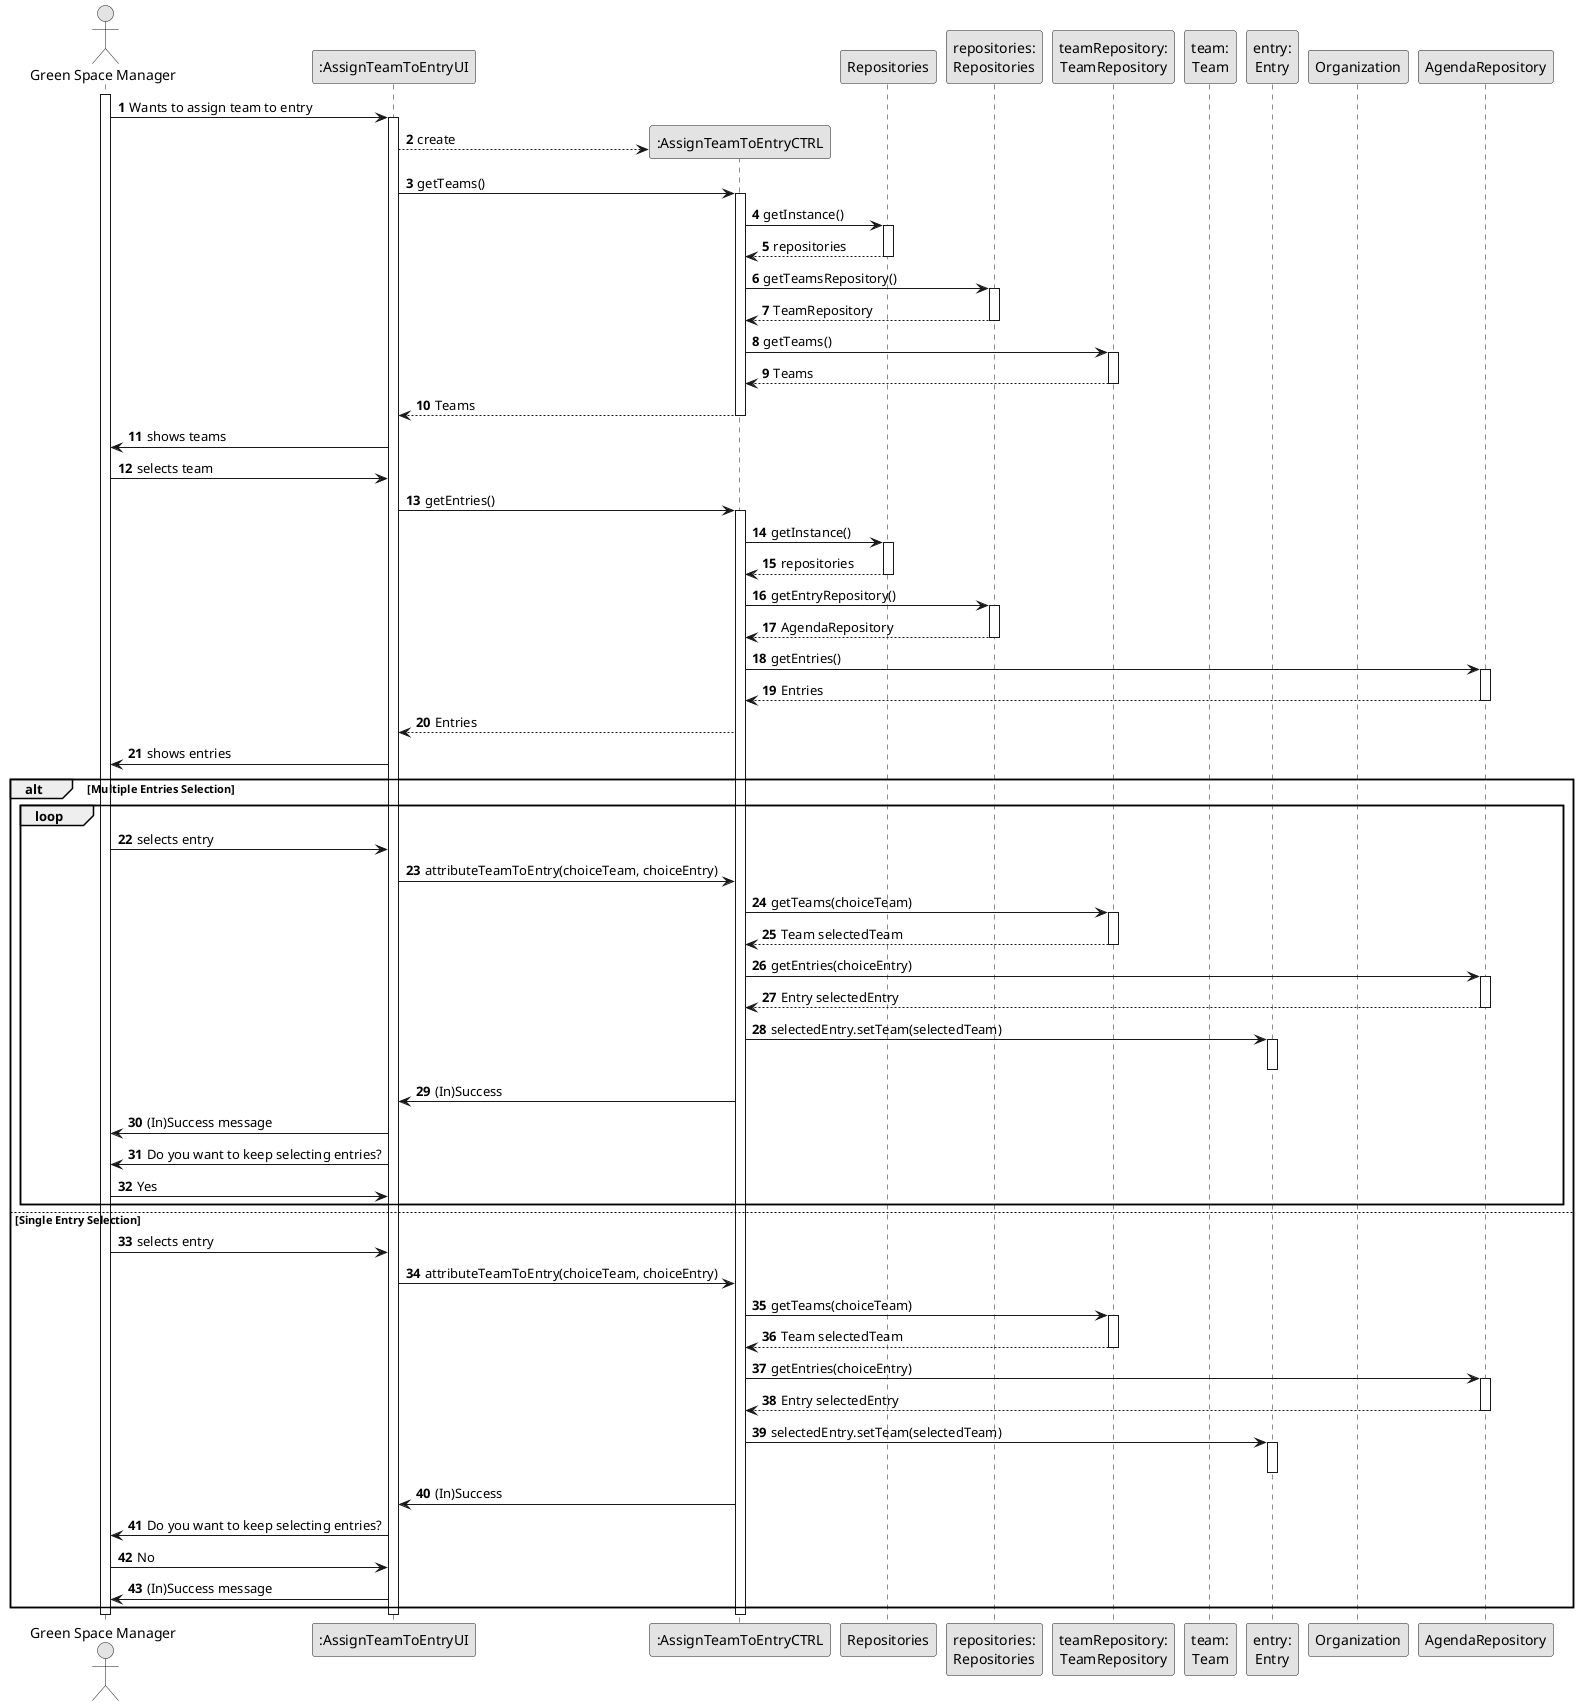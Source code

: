 @startuml
skinparam monochrome true
skinparam packageStyle rectangle
skinparam shadowing false

autonumber

actor "Green Space Manager" as GSM
participant ":AssignTeamToEntryUI" as UI
participant ":AssignTeamToEntryCTRL" as CTRL
participant "Repositories" as Rep
participant "repositories:\nRepositories" as Repositories
participant "teamRepository:\nTeamRepository" as TeamRepository
participant "team:\nTeam" as Team
participant "entry:\nEntry" as Entry
participant "Organization" as Org

activate GSM
    GSM -> UI : Wants to assign team to entry
    activate UI
        UI --> CTRL** : create
        UI -> CTRL : getTeams()
        activate CTRL

            CTRL -> Rep : getInstance()
            activate Rep
                Rep --> CTRL : repositories
            deactivate Rep

            CTRL -> Repositories : getTeamsRepository()
            activate Repositories
                Repositories --> CTRL : TeamRepository
            deactivate Repositories

            CTRL -> TeamRepository : getTeams()
            activate TeamRepository
                TeamRepository --> CTRL : Teams
            deactivate TeamRepository

        CTRL --> UI : Teams
        deactivate CTRL

        UI -> GSM : shows teams
        GSM -> UI : selects team
        UI -> CTRL : getEntries()
        activate CTRL

            CTRL -> Rep : getInstance()
            activate Rep
                Rep --> CTRL : repositories
            deactivate Rep

            CTRL -> Repositories : getEntryRepository()
            activate Repositories
                Repositories --> CTRL : AgendaRepository
            deactivate Repositories

            CTRL -> AgendaRepository : getEntries()
            activate AgendaRepository
                AgendaRepository --> CTRL : Entries
            deactivate AgendaRepository

        CTRL --> UI : Entries
        UI -> GSM : shows entries

        alt Multiple Entries Selection
            loop
                GSM -> UI : selects entry
                UI -> CTRL : attributeTeamToEntry(choiceTeam, choiceEntry)
                CTRL -> TeamRepository : getTeams(choiceTeam)
                    activate TeamRepository
                        TeamRepository --> CTRL : Team selectedTeam
                    deactivate TeamRepository
                CTRL -> AgendaRepository : getEntries(choiceEntry)
                    activate AgendaRepository
                        AgendaRepository --> CTRL : Entry selectedEntry
                    deactivate AgendaRepository
                CTRL -> Entry : selectedEntry.setTeam(selectedTeam)
                           activate Entry
                           deactivate Entry
                CTRL -> UI : (In)Success
                UI-> GSM : (In)Success message
                UI -> GSM : Do you want to keep selecting entries?
                GSM -> UI : Yes
            end
        else Single Entry Selection
            GSM -> UI : selects entry
            UI -> CTRL : attributeTeamToEntry(choiceTeam, choiceEntry)
            CTRL -> TeamRepository : getTeams(choiceTeam)
                activate TeamRepository
                    TeamRepository --> CTRL : Team selectedTeam
                deactivate TeamRepository
            CTRL -> AgendaRepository : getEntries(choiceEntry)
                activate AgendaRepository
                    AgendaRepository --> CTRL : Entry selectedEntry
                deactivate AgendaRepository

            CTRL -> Entry : selectedEntry.setTeam(selectedTeam)
            activate Entry
            deactivate Entry
            CTRL -> UI : (In)Success
            UI -> GSM : Do you want to keep selecting entries?
            GSM -> UI : No
            UI-> GSM : (In)Success message
        end

        deactivate CTRL
    deactivate UI
deactivate GSM
@enduml